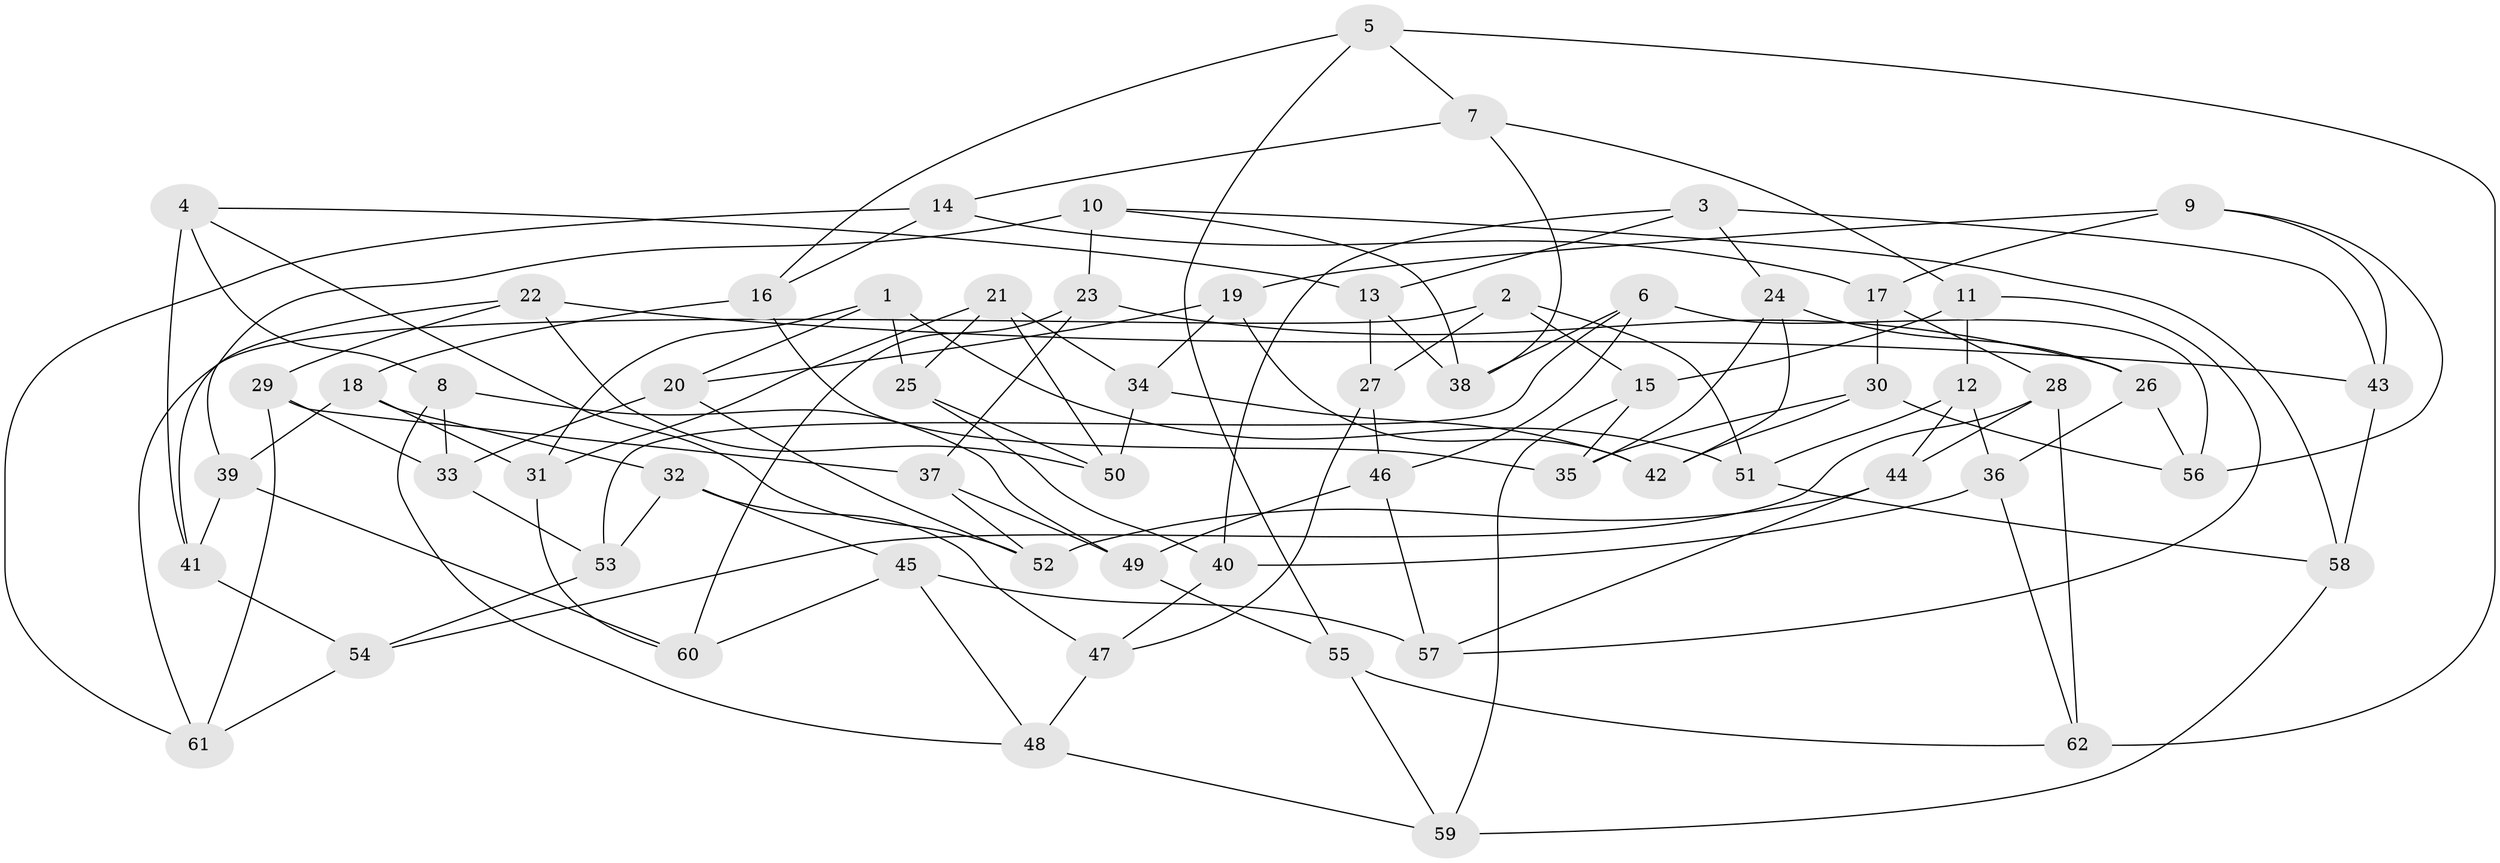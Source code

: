// coarse degree distribution, {6: 0.5675675675675675, 5: 0.10810810810810811, 4: 0.2702702702702703, 3: 0.05405405405405406}
// Generated by graph-tools (version 1.1) at 2025/24/03/03/25 07:24:23]
// undirected, 62 vertices, 124 edges
graph export_dot {
graph [start="1"]
  node [color=gray90,style=filled];
  1;
  2;
  3;
  4;
  5;
  6;
  7;
  8;
  9;
  10;
  11;
  12;
  13;
  14;
  15;
  16;
  17;
  18;
  19;
  20;
  21;
  22;
  23;
  24;
  25;
  26;
  27;
  28;
  29;
  30;
  31;
  32;
  33;
  34;
  35;
  36;
  37;
  38;
  39;
  40;
  41;
  42;
  43;
  44;
  45;
  46;
  47;
  48;
  49;
  50;
  51;
  52;
  53;
  54;
  55;
  56;
  57;
  58;
  59;
  60;
  61;
  62;
  1 -- 31;
  1 -- 25;
  1 -- 20;
  1 -- 51;
  2 -- 27;
  2 -- 15;
  2 -- 61;
  2 -- 51;
  3 -- 43;
  3 -- 24;
  3 -- 13;
  3 -- 40;
  4 -- 13;
  4 -- 41;
  4 -- 8;
  4 -- 52;
  5 -- 7;
  5 -- 55;
  5 -- 62;
  5 -- 16;
  6 -- 56;
  6 -- 53;
  6 -- 38;
  6 -- 46;
  7 -- 11;
  7 -- 14;
  7 -- 38;
  8 -- 49;
  8 -- 33;
  8 -- 48;
  9 -- 19;
  9 -- 43;
  9 -- 17;
  9 -- 56;
  10 -- 58;
  10 -- 38;
  10 -- 39;
  10 -- 23;
  11 -- 12;
  11 -- 57;
  11 -- 15;
  12 -- 51;
  12 -- 36;
  12 -- 44;
  13 -- 38;
  13 -- 27;
  14 -- 61;
  14 -- 16;
  14 -- 17;
  15 -- 59;
  15 -- 35;
  16 -- 35;
  16 -- 18;
  17 -- 30;
  17 -- 28;
  18 -- 31;
  18 -- 39;
  18 -- 32;
  19 -- 42;
  19 -- 20;
  19 -- 34;
  20 -- 33;
  20 -- 52;
  21 -- 25;
  21 -- 31;
  21 -- 34;
  21 -- 50;
  22 -- 29;
  22 -- 41;
  22 -- 50;
  22 -- 43;
  23 -- 37;
  23 -- 26;
  23 -- 60;
  24 -- 26;
  24 -- 35;
  24 -- 42;
  25 -- 50;
  25 -- 40;
  26 -- 36;
  26 -- 56;
  27 -- 46;
  27 -- 47;
  28 -- 44;
  28 -- 62;
  28 -- 54;
  29 -- 61;
  29 -- 33;
  29 -- 37;
  30 -- 56;
  30 -- 35;
  30 -- 42;
  31 -- 60;
  32 -- 53;
  32 -- 47;
  32 -- 45;
  33 -- 53;
  34 -- 50;
  34 -- 42;
  36 -- 40;
  36 -- 62;
  37 -- 49;
  37 -- 52;
  39 -- 60;
  39 -- 41;
  40 -- 47;
  41 -- 54;
  43 -- 58;
  44 -- 57;
  44 -- 52;
  45 -- 60;
  45 -- 48;
  45 -- 57;
  46 -- 49;
  46 -- 57;
  47 -- 48;
  48 -- 59;
  49 -- 55;
  51 -- 58;
  53 -- 54;
  54 -- 61;
  55 -- 62;
  55 -- 59;
  58 -- 59;
}
